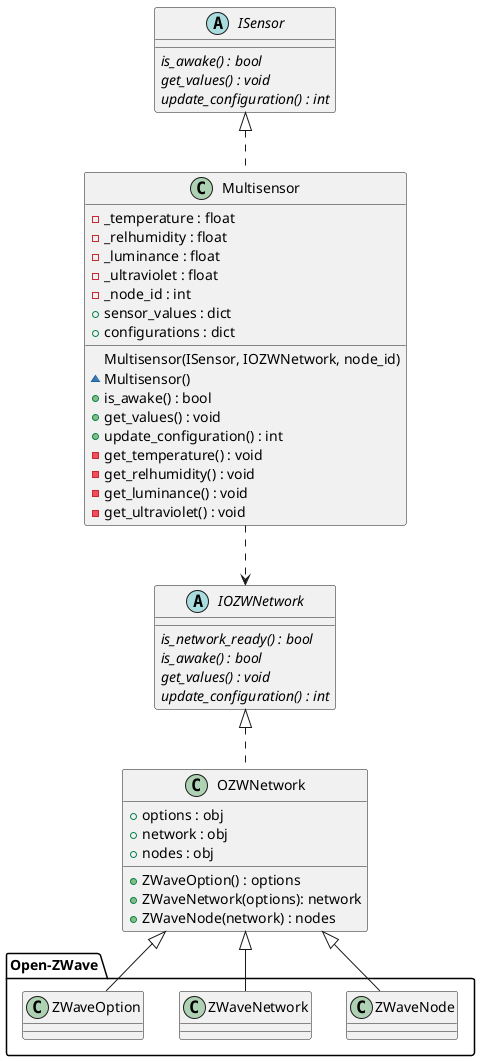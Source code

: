 @startuml Multisensor

abstract class ISensor {
    {abstract} is_awake() : bool
    {abstract} get_values() : void
    {abstract} update_configuration() : int
}

abstract class IOZWNetwork {
    {abstract} is_network_ready() : bool
    {abstract} is_awake() : bool
    {abstract} get_values() : void
    {abstract} update_configuration() : int
}

class Multisensor implements ISensor {
    - _temperature : float
    - _relhumidity : float
    - _luminance : float
    - _ultraviolet : float
    - _node_id : int
    + sensor_values : dict
    + configurations : dict

      Multisensor(ISensor, IOZWNetwork, node_id)
    ~ Multisensor()
    + is_awake() : bool
    + get_values() : void
    + update_configuration() : int
    - get_temperature() : void
    - get_relhumidity() : void
    - get_luminance() : void
    - get_ultraviolet() : void
}

class OZWNetwork implements IOZWNetwork {
  + options : obj
  + network : obj
  + nodes : obj
  + ZWaveOption() : options
  + ZWaveNetwork(options): network 
  + ZWaveNode(network) : nodes
}

package Open-ZWave <<Folder>> {
  class ZWaveNode
  class ZWaveNetwork
  class ZWaveOption
}

Multisensor ..> IOZWNetwork
OZWNetwork <|-- ZWaveNetwork
OZWNetwork <|-- ZWaveNode
OZWNetwork <|-- ZWaveOption

@enduml